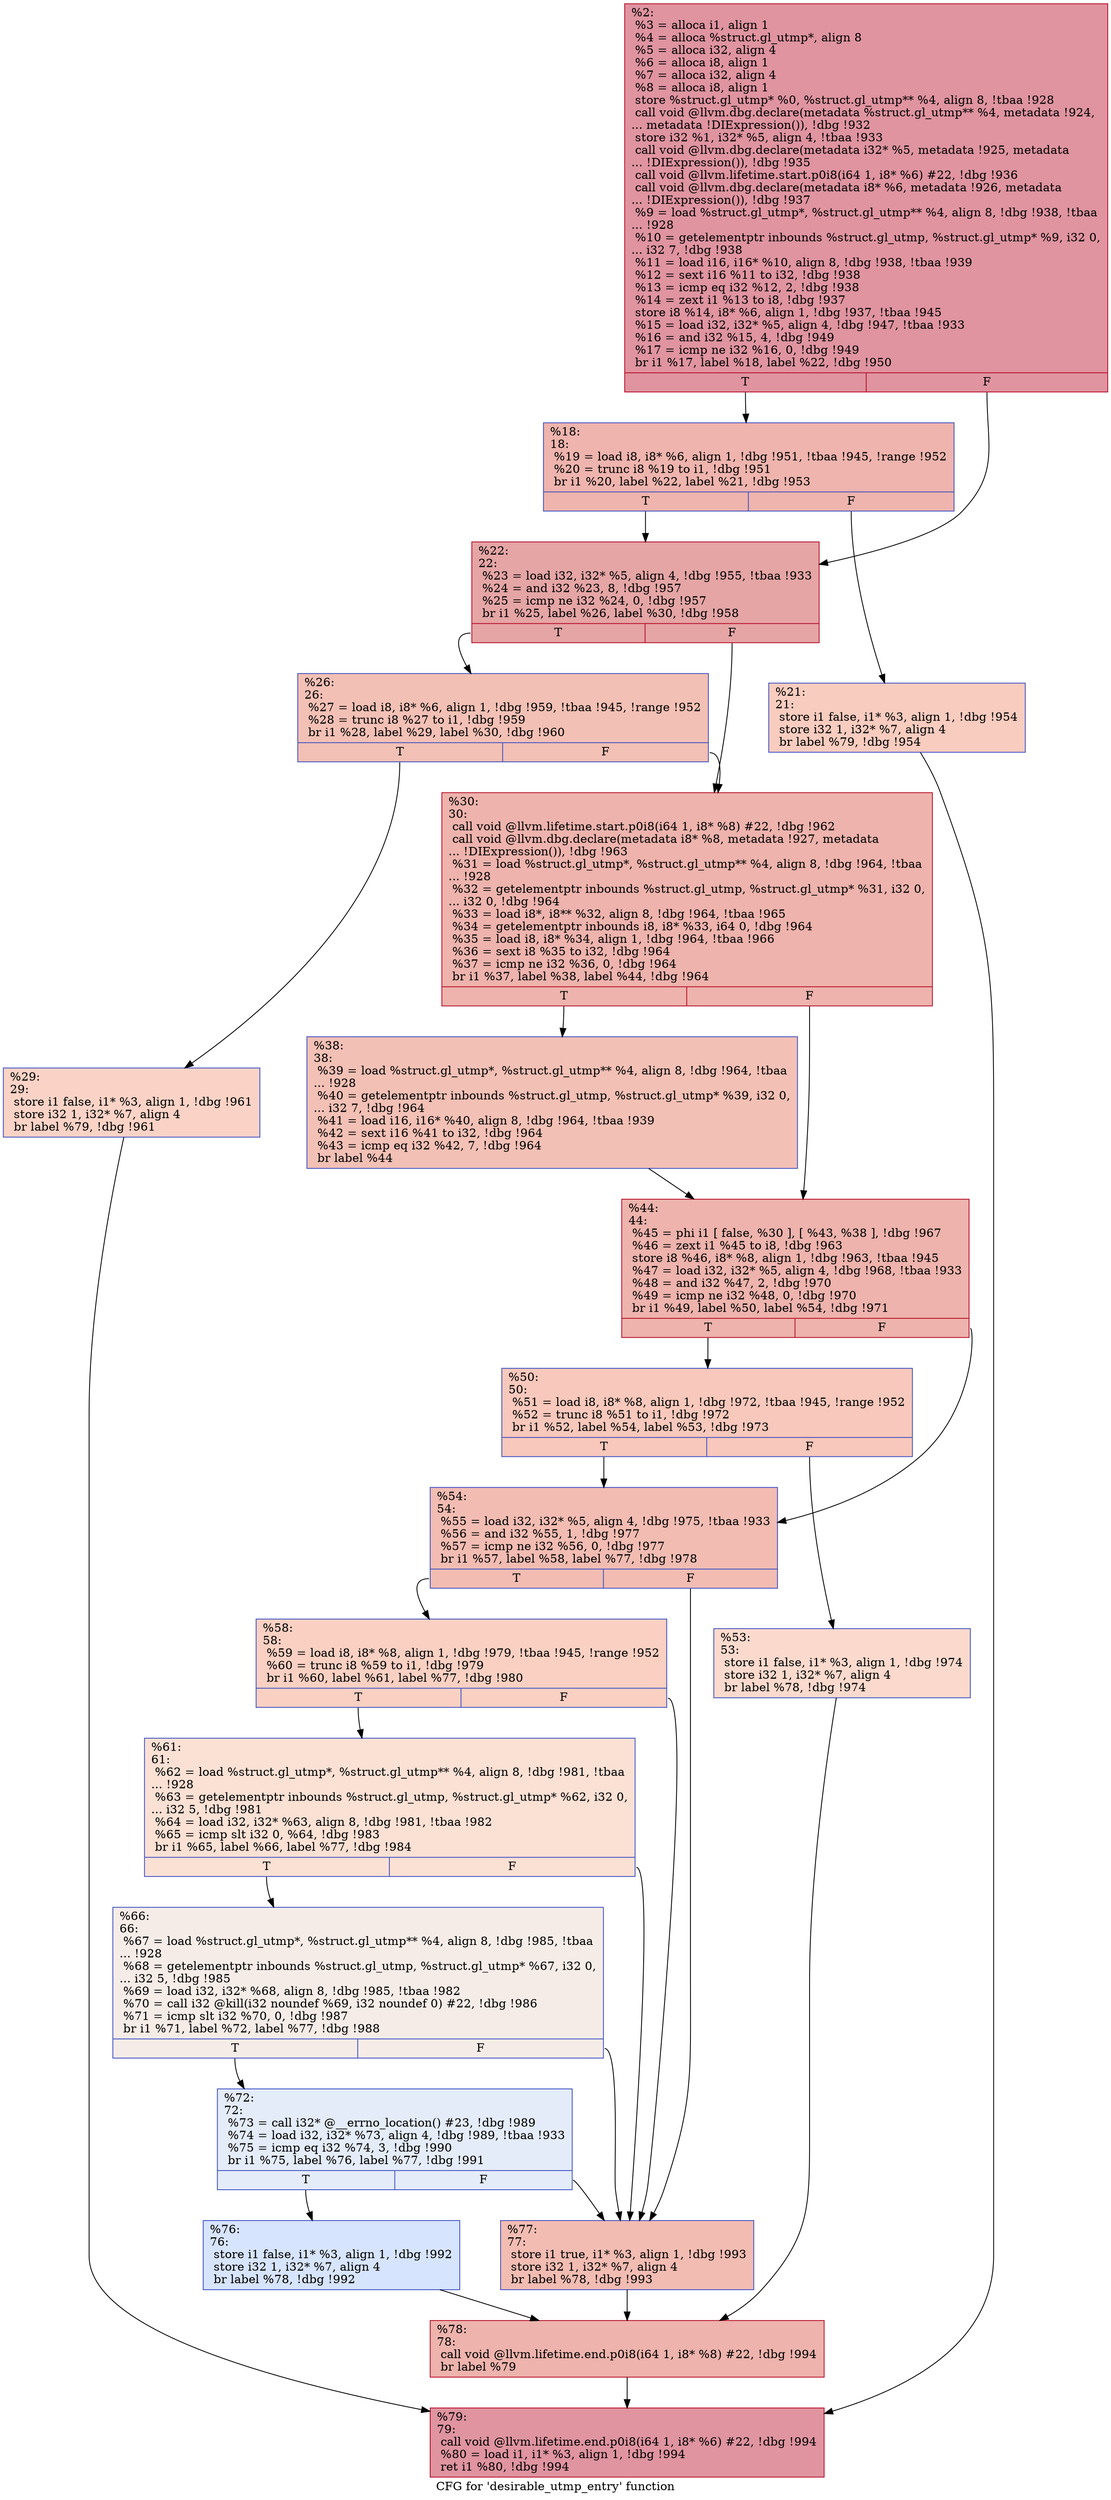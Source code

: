digraph "CFG for 'desirable_utmp_entry' function" {
	label="CFG for 'desirable_utmp_entry' function";

	Node0x1e4c390 [shape=record,color="#b70d28ff", style=filled, fillcolor="#b70d2870",label="{%2:\l  %3 = alloca i1, align 1\l  %4 = alloca %struct.gl_utmp*, align 8\l  %5 = alloca i32, align 4\l  %6 = alloca i8, align 1\l  %7 = alloca i32, align 4\l  %8 = alloca i8, align 1\l  store %struct.gl_utmp* %0, %struct.gl_utmp** %4, align 8, !tbaa !928\l  call void @llvm.dbg.declare(metadata %struct.gl_utmp** %4, metadata !924,\l... metadata !DIExpression()), !dbg !932\l  store i32 %1, i32* %5, align 4, !tbaa !933\l  call void @llvm.dbg.declare(metadata i32* %5, metadata !925, metadata\l... !DIExpression()), !dbg !935\l  call void @llvm.lifetime.start.p0i8(i64 1, i8* %6) #22, !dbg !936\l  call void @llvm.dbg.declare(metadata i8* %6, metadata !926, metadata\l... !DIExpression()), !dbg !937\l  %9 = load %struct.gl_utmp*, %struct.gl_utmp** %4, align 8, !dbg !938, !tbaa\l... !928\l  %10 = getelementptr inbounds %struct.gl_utmp, %struct.gl_utmp* %9, i32 0,\l... i32 7, !dbg !938\l  %11 = load i16, i16* %10, align 8, !dbg !938, !tbaa !939\l  %12 = sext i16 %11 to i32, !dbg !938\l  %13 = icmp eq i32 %12, 2, !dbg !938\l  %14 = zext i1 %13 to i8, !dbg !937\l  store i8 %14, i8* %6, align 1, !dbg !937, !tbaa !945\l  %15 = load i32, i32* %5, align 4, !dbg !947, !tbaa !933\l  %16 = and i32 %15, 4, !dbg !949\l  %17 = icmp ne i32 %16, 0, !dbg !949\l  br i1 %17, label %18, label %22, !dbg !950\l|{<s0>T|<s1>F}}"];
	Node0x1e4c390:s0 -> Node0x1e4c490;
	Node0x1e4c390:s1 -> Node0x1e4c530;
	Node0x1e4c490 [shape=record,color="#3d50c3ff", style=filled, fillcolor="#d8564670",label="{%18:\l18:                                               \l  %19 = load i8, i8* %6, align 1, !dbg !951, !tbaa !945, !range !952\l  %20 = trunc i8 %19 to i1, !dbg !951\l  br i1 %20, label %22, label %21, !dbg !953\l|{<s0>T|<s1>F}}"];
	Node0x1e4c490:s0 -> Node0x1e4c530;
	Node0x1e4c490:s1 -> Node0x1e4c4e0;
	Node0x1e4c4e0 [shape=record,color="#3d50c3ff", style=filled, fillcolor="#f08b6e70",label="{%21:\l21:                                               \l  store i1 false, i1* %3, align 1, !dbg !954\l  store i32 1, i32* %7, align 4\l  br label %79, !dbg !954\l}"];
	Node0x1e4c4e0 -> Node0x1e4ca30;
	Node0x1e4c530 [shape=record,color="#b70d28ff", style=filled, fillcolor="#c5333470",label="{%22:\l22:                                               \l  %23 = load i32, i32* %5, align 4, !dbg !955, !tbaa !933\l  %24 = and i32 %23, 8, !dbg !957\l  %25 = icmp ne i32 %24, 0, !dbg !957\l  br i1 %25, label %26, label %30, !dbg !958\l|{<s0>T|<s1>F}}"];
	Node0x1e4c530:s0 -> Node0x1e4c580;
	Node0x1e4c530:s1 -> Node0x1e4c620;
	Node0x1e4c580 [shape=record,color="#3d50c3ff", style=filled, fillcolor="#e5705870",label="{%26:\l26:                                               \l  %27 = load i8, i8* %6, align 1, !dbg !959, !tbaa !945, !range !952\l  %28 = trunc i8 %27 to i1, !dbg !959\l  br i1 %28, label %29, label %30, !dbg !960\l|{<s0>T|<s1>F}}"];
	Node0x1e4c580:s0 -> Node0x1e4c5d0;
	Node0x1e4c580:s1 -> Node0x1e4c620;
	Node0x1e4c5d0 [shape=record,color="#3d50c3ff", style=filled, fillcolor="#f59c7d70",label="{%29:\l29:                                               \l  store i1 false, i1* %3, align 1, !dbg !961\l  store i32 1, i32* %7, align 4\l  br label %79, !dbg !961\l}"];
	Node0x1e4c5d0 -> Node0x1e4ca30;
	Node0x1e4c620 [shape=record,color="#b70d28ff", style=filled, fillcolor="#d6524470",label="{%30:\l30:                                               \l  call void @llvm.lifetime.start.p0i8(i64 1, i8* %8) #22, !dbg !962\l  call void @llvm.dbg.declare(metadata i8* %8, metadata !927, metadata\l... !DIExpression()), !dbg !963\l  %31 = load %struct.gl_utmp*, %struct.gl_utmp** %4, align 8, !dbg !964, !tbaa\l... !928\l  %32 = getelementptr inbounds %struct.gl_utmp, %struct.gl_utmp* %31, i32 0,\l... i32 0, !dbg !964\l  %33 = load i8*, i8** %32, align 8, !dbg !964, !tbaa !965\l  %34 = getelementptr inbounds i8, i8* %33, i64 0, !dbg !964\l  %35 = load i8, i8* %34, align 1, !dbg !964, !tbaa !966\l  %36 = sext i8 %35 to i32, !dbg !964\l  %37 = icmp ne i32 %36, 0, !dbg !964\l  br i1 %37, label %38, label %44, !dbg !964\l|{<s0>T|<s1>F}}"];
	Node0x1e4c620:s0 -> Node0x1e4c670;
	Node0x1e4c620:s1 -> Node0x1e4c6c0;
	Node0x1e4c670 [shape=record,color="#3d50c3ff", style=filled, fillcolor="#e5705870",label="{%38:\l38:                                               \l  %39 = load %struct.gl_utmp*, %struct.gl_utmp** %4, align 8, !dbg !964, !tbaa\l... !928\l  %40 = getelementptr inbounds %struct.gl_utmp, %struct.gl_utmp* %39, i32 0,\l... i32 7, !dbg !964\l  %41 = load i16, i16* %40, align 8, !dbg !964, !tbaa !939\l  %42 = sext i16 %41 to i32, !dbg !964\l  %43 = icmp eq i32 %42, 7, !dbg !964\l  br label %44\l}"];
	Node0x1e4c670 -> Node0x1e4c6c0;
	Node0x1e4c6c0 [shape=record,color="#b70d28ff", style=filled, fillcolor="#d6524470",label="{%44:\l44:                                               \l  %45 = phi i1 [ false, %30 ], [ %43, %38 ], !dbg !967\l  %46 = zext i1 %45 to i8, !dbg !963\l  store i8 %46, i8* %8, align 1, !dbg !963, !tbaa !945\l  %47 = load i32, i32* %5, align 4, !dbg !968, !tbaa !933\l  %48 = and i32 %47, 2, !dbg !970\l  %49 = icmp ne i32 %48, 0, !dbg !970\l  br i1 %49, label %50, label %54, !dbg !971\l|{<s0>T|<s1>F}}"];
	Node0x1e4c6c0:s0 -> Node0x1e4c710;
	Node0x1e4c6c0:s1 -> Node0x1e4c7b0;
	Node0x1e4c710 [shape=record,color="#3d50c3ff", style=filled, fillcolor="#ed836670",label="{%50:\l50:                                               \l  %51 = load i8, i8* %8, align 1, !dbg !972, !tbaa !945, !range !952\l  %52 = trunc i8 %51 to i1, !dbg !972\l  br i1 %52, label %54, label %53, !dbg !973\l|{<s0>T|<s1>F}}"];
	Node0x1e4c710:s0 -> Node0x1e4c7b0;
	Node0x1e4c710:s1 -> Node0x1e4c760;
	Node0x1e4c760 [shape=record,color="#3d50c3ff", style=filled, fillcolor="#f7ac8e70",label="{%53:\l53:                                               \l  store i1 false, i1* %3, align 1, !dbg !974\l  store i32 1, i32* %7, align 4\l  br label %78, !dbg !974\l}"];
	Node0x1e4c760 -> Node0x1e4c9e0;
	Node0x1e4c7b0 [shape=record,color="#3d50c3ff", style=filled, fillcolor="#e1675170",label="{%54:\l54:                                               \l  %55 = load i32, i32* %5, align 4, !dbg !975, !tbaa !933\l  %56 = and i32 %55, 1, !dbg !977\l  %57 = icmp ne i32 %56, 0, !dbg !977\l  br i1 %57, label %58, label %77, !dbg !978\l|{<s0>T|<s1>F}}"];
	Node0x1e4c7b0:s0 -> Node0x1e4c800;
	Node0x1e4c7b0:s1 -> Node0x1e4c990;
	Node0x1e4c800 [shape=record,color="#3d50c3ff", style=filled, fillcolor="#f3947570",label="{%58:\l58:                                               \l  %59 = load i8, i8* %8, align 1, !dbg !979, !tbaa !945, !range !952\l  %60 = trunc i8 %59 to i1, !dbg !979\l  br i1 %60, label %61, label %77, !dbg !980\l|{<s0>T|<s1>F}}"];
	Node0x1e4c800:s0 -> Node0x1e4c850;
	Node0x1e4c800:s1 -> Node0x1e4c990;
	Node0x1e4c850 [shape=record,color="#3d50c3ff", style=filled, fillcolor="#f7b99e70",label="{%61:\l61:                                               \l  %62 = load %struct.gl_utmp*, %struct.gl_utmp** %4, align 8, !dbg !981, !tbaa\l... !928\l  %63 = getelementptr inbounds %struct.gl_utmp, %struct.gl_utmp* %62, i32 0,\l... i32 5, !dbg !981\l  %64 = load i32, i32* %63, align 8, !dbg !981, !tbaa !982\l  %65 = icmp slt i32 0, %64, !dbg !983\l  br i1 %65, label %66, label %77, !dbg !984\l|{<s0>T|<s1>F}}"];
	Node0x1e4c850:s0 -> Node0x1e4c8a0;
	Node0x1e4c850:s1 -> Node0x1e4c990;
	Node0x1e4c8a0 [shape=record,color="#3d50c3ff", style=filled, fillcolor="#ead5c970",label="{%66:\l66:                                               \l  %67 = load %struct.gl_utmp*, %struct.gl_utmp** %4, align 8, !dbg !985, !tbaa\l... !928\l  %68 = getelementptr inbounds %struct.gl_utmp, %struct.gl_utmp* %67, i32 0,\l... i32 5, !dbg !985\l  %69 = load i32, i32* %68, align 8, !dbg !985, !tbaa !982\l  %70 = call i32 @kill(i32 noundef %69, i32 noundef 0) #22, !dbg !986\l  %71 = icmp slt i32 %70, 0, !dbg !987\l  br i1 %71, label %72, label %77, !dbg !988\l|{<s0>T|<s1>F}}"];
	Node0x1e4c8a0:s0 -> Node0x1e4c8f0;
	Node0x1e4c8a0:s1 -> Node0x1e4c990;
	Node0x1e4c8f0 [shape=record,color="#3d50c3ff", style=filled, fillcolor="#c1d4f470",label="{%72:\l72:                                               \l  %73 = call i32* @__errno_location() #23, !dbg !989\l  %74 = load i32, i32* %73, align 4, !dbg !989, !tbaa !933\l  %75 = icmp eq i32 %74, 3, !dbg !990\l  br i1 %75, label %76, label %77, !dbg !991\l|{<s0>T|<s1>F}}"];
	Node0x1e4c8f0:s0 -> Node0x1e4c940;
	Node0x1e4c8f0:s1 -> Node0x1e4c990;
	Node0x1e4c940 [shape=record,color="#3d50c3ff", style=filled, fillcolor="#a5c3fe70",label="{%76:\l76:                                               \l  store i1 false, i1* %3, align 1, !dbg !992\l  store i32 1, i32* %7, align 4\l  br label %78, !dbg !992\l}"];
	Node0x1e4c940 -> Node0x1e4c9e0;
	Node0x1e4c990 [shape=record,color="#3d50c3ff", style=filled, fillcolor="#e1675170",label="{%77:\l77:                                               \l  store i1 true, i1* %3, align 1, !dbg !993\l  store i32 1, i32* %7, align 4\l  br label %78, !dbg !993\l}"];
	Node0x1e4c990 -> Node0x1e4c9e0;
	Node0x1e4c9e0 [shape=record,color="#b70d28ff", style=filled, fillcolor="#d6524470",label="{%78:\l78:                                               \l  call void @llvm.lifetime.end.p0i8(i64 1, i8* %8) #22, !dbg !994\l  br label %79\l}"];
	Node0x1e4c9e0 -> Node0x1e4ca30;
	Node0x1e4ca30 [shape=record,color="#b70d28ff", style=filled, fillcolor="#b70d2870",label="{%79:\l79:                                               \l  call void @llvm.lifetime.end.p0i8(i64 1, i8* %6) #22, !dbg !994\l  %80 = load i1, i1* %3, align 1, !dbg !994\l  ret i1 %80, !dbg !994\l}"];
}
